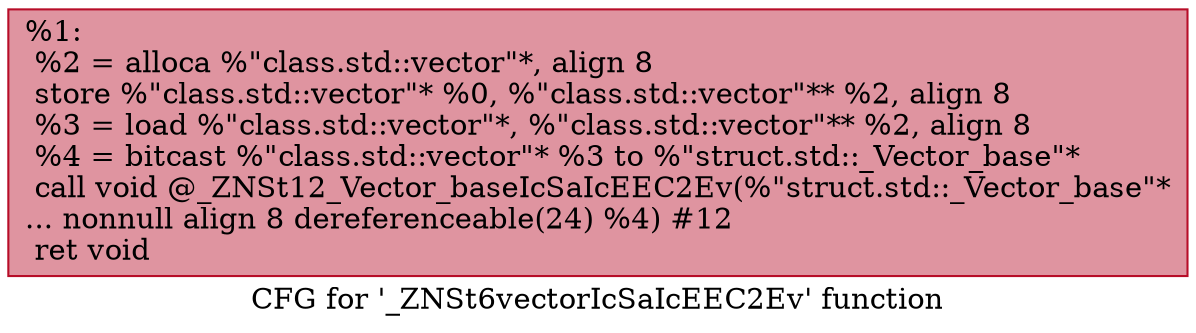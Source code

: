 digraph "CFG for '_ZNSt6vectorIcSaIcEEC2Ev' function" {
	label="CFG for '_ZNSt6vectorIcSaIcEEC2Ev' function";

	Node0x560255cb62a0 [shape=record,color="#b70d28ff", style=filled, fillcolor="#b70d2870",label="{%1:\l  %2 = alloca %\"class.std::vector\"*, align 8\l  store %\"class.std::vector\"* %0, %\"class.std::vector\"** %2, align 8\l  %3 = load %\"class.std::vector\"*, %\"class.std::vector\"** %2, align 8\l  %4 = bitcast %\"class.std::vector\"* %3 to %\"struct.std::_Vector_base\"*\l  call void @_ZNSt12_Vector_baseIcSaIcEEC2Ev(%\"struct.std::_Vector_base\"*\l... nonnull align 8 dereferenceable(24) %4) #12\l  ret void\l}"];
}
